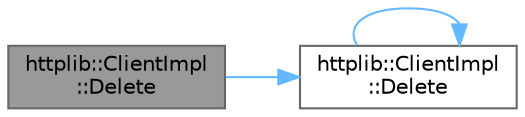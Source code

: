 digraph "httplib::ClientImpl::Delete"
{
 // LATEX_PDF_SIZE
  bgcolor="transparent";
  edge [fontname=Helvetica,fontsize=10,labelfontname=Helvetica,labelfontsize=10];
  node [fontname=Helvetica,fontsize=10,shape=box,height=0.2,width=0.4];
  rankdir="LR";
  Node1 [id="Node000001",label="httplib::ClientImpl\l::Delete",height=0.2,width=0.4,color="gray40", fillcolor="grey60", style="filled", fontcolor="black",tooltip=" "];
  Node1 -> Node2 [id="edge1_Node000001_Node000002",color="steelblue1",style="solid",tooltip=" "];
  Node2 [id="Node000002",label="httplib::ClientImpl\l::Delete",height=0.2,width=0.4,color="grey40", fillcolor="white", style="filled",URL="$classhttplib_1_1_client_impl.html#a4b7a1587fad8c845f331ee3c31f09b90",tooltip=" "];
  Node2 -> Node2 [id="edge2_Node000002_Node000002",color="steelblue1",style="solid",tooltip=" "];
}
